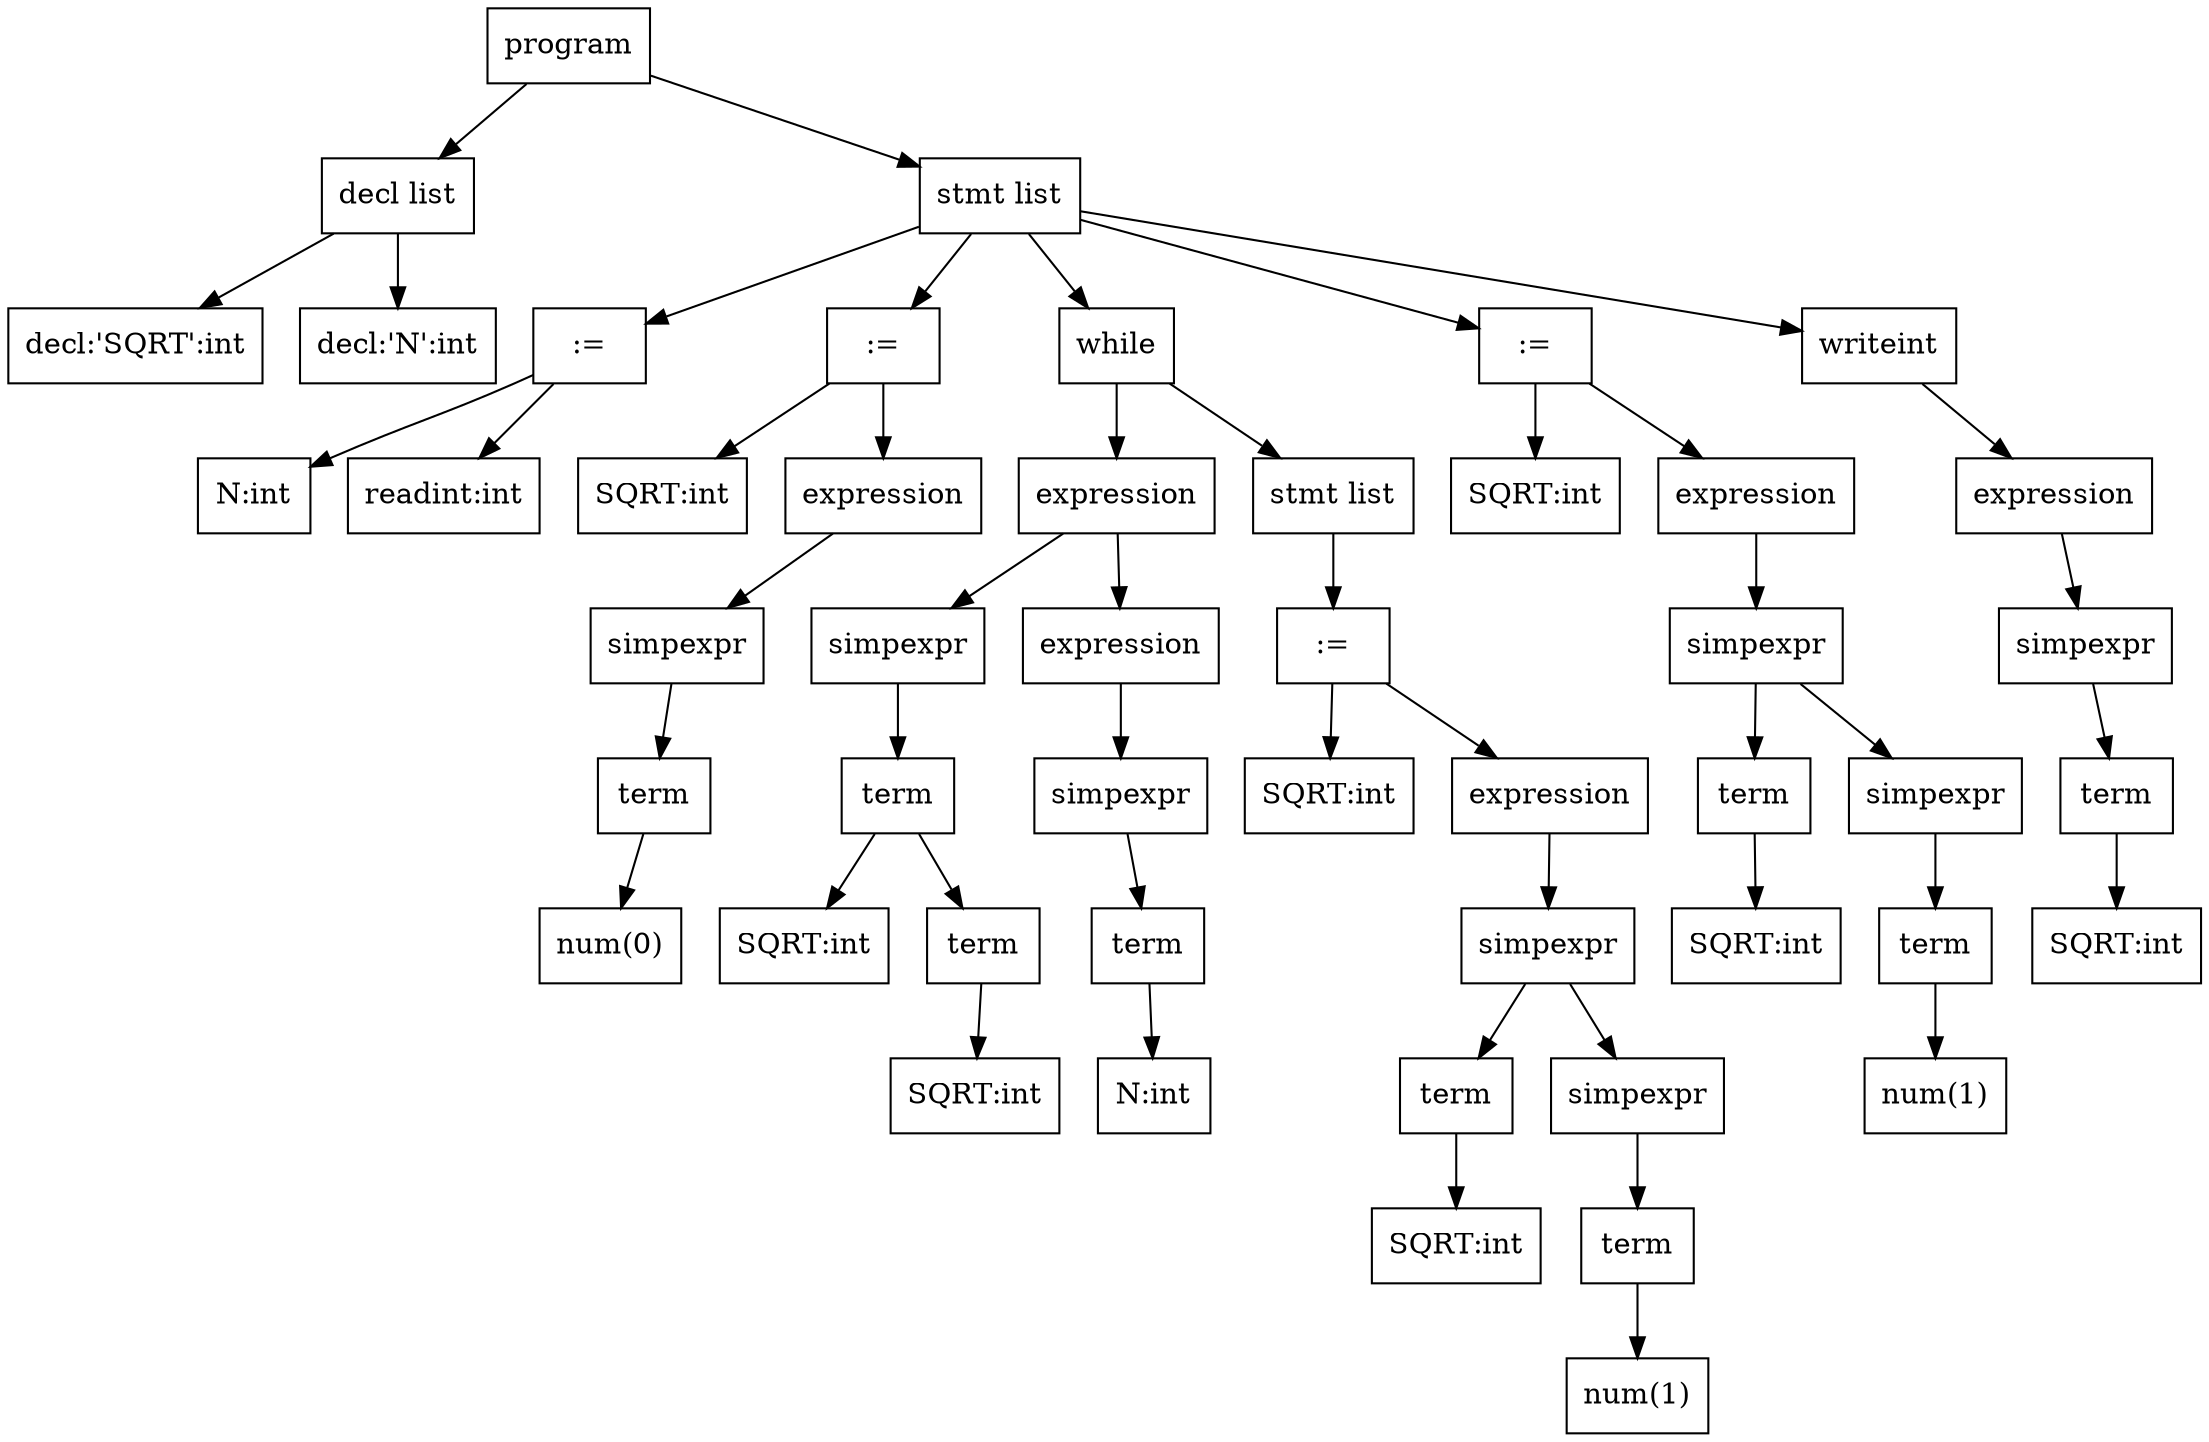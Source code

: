 digraph G {
    1[label="program",shape=box];
    0[label="decl list",shape=box];
    4[label="decl:'SQRT':int",shape=box];
    2[label="decl:'N':int",shape=box];
    6[label="stmt list",shape=box];
    7[label=":=",shape=box];
    8[label="N:int",shape=box];
    9[label="readint:int",shape=box];
    10[label=":=",shape=box];
    11[label="SQRT:int",shape=box];
    12[label="expression",shape=box];
    13[label="simpexpr",shape=box];
    14[label="term",shape=box];
    15[label="num(0)",shape=box];
    16[label="while",shape=box];
    17[label="expression",shape=box];
    18[label="simpexpr",shape=box];
    19[label="term",shape=box];
    20[label="SQRT:int",shape=box];
    22[label="term",shape=box];
    23[label="SQRT:int",shape=box];
    25[label="expression",shape=box];
    26[label="simpexpr",shape=box];
    27[label="term",shape=box];
    28[label="N:int",shape=box];
    30[label="stmt list",shape=box];
    31[label=":=",shape=box];
    32[label="SQRT:int",shape=box];
    33[label="expression",shape=box];
    34[label="simpexpr",shape=box];
    35[label="term",shape=box];
    36[label="SQRT:int",shape=box];
    38[label="simpexpr",shape=box];
    39[label="term",shape=box];
    40[label="num(1)",shape=box];
    41[label=":=",shape=box];
    42[label="SQRT:int",shape=box];
    43[label="expression",shape=box];
    44[label="simpexpr",shape=box];
    45[label="term",shape=box];
    46[label="SQRT:int",shape=box];
    48[label="simpexpr",shape=box];
    49[label="term",shape=box];
    50[label="num(1)",shape=box];
    51[label="writeint",shape=box];
    52[label="expression",shape=box];
    53[label="simpexpr",shape=box];
    54[label="term",shape=box];
    55[label="SQRT:int",shape=box];

    1 -> 0;
    1 -> 6;
    0 -> 4;
    0 -> 2;
    6 -> 7;
    6 -> 10;
    6 -> 16;
    6 -> 41;
    6 -> 51;
    7 -> 8;
    7 -> 9;
    10 -> 11;
    10 -> 12;
    12 -> 13;
    13 -> 14;
    14 -> 15;
    16 -> 17;
    16 -> 30;
    17 -> 18;
    17 -> 25;
    18 -> 19;
    19 -> 20;
    19 -> 22;
    22 -> 23;
    25 -> 26;
    26 -> 27;
    27 -> 28;
    30 -> 31;
    31 -> 32;
    31 -> 33;
    33 -> 34;
    34 -> 35;
    34 -> 38;
    35 -> 36;
    38 -> 39;
    39 -> 40;
    41 -> 42;
    41 -> 43;
    43 -> 44;
    44 -> 45;
    44 -> 48;
    45 -> 46;
    48 -> 49;
    49 -> 50;
    51 -> 52;
    52 -> 53;
    53 -> 54;
    54 -> 55;
}
